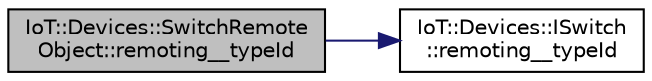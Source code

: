 digraph "IoT::Devices::SwitchRemoteObject::remoting__typeId"
{
 // LATEX_PDF_SIZE
  edge [fontname="Helvetica",fontsize="10",labelfontname="Helvetica",labelfontsize="10"];
  node [fontname="Helvetica",fontsize="10",shape=record];
  rankdir="LR";
  Node1 [label="IoT::Devices::SwitchRemote\lObject::remoting__typeId",height=0.2,width=0.4,color="black", fillcolor="grey75", style="filled", fontcolor="black",tooltip="Returns the object's URI."];
  Node1 -> Node2 [color="midnightblue",fontsize="10",style="solid",fontname="Helvetica"];
  Node2 [label="IoT::Devices::ISwitch\l::remoting__typeId",height=0.2,width=0.4,color="black", fillcolor="white", style="filled",URL="$classIoT_1_1Devices_1_1ISwitch.html#afec909bf25cab1cd76961dfeddaaf2dd",tooltip=" "];
}
